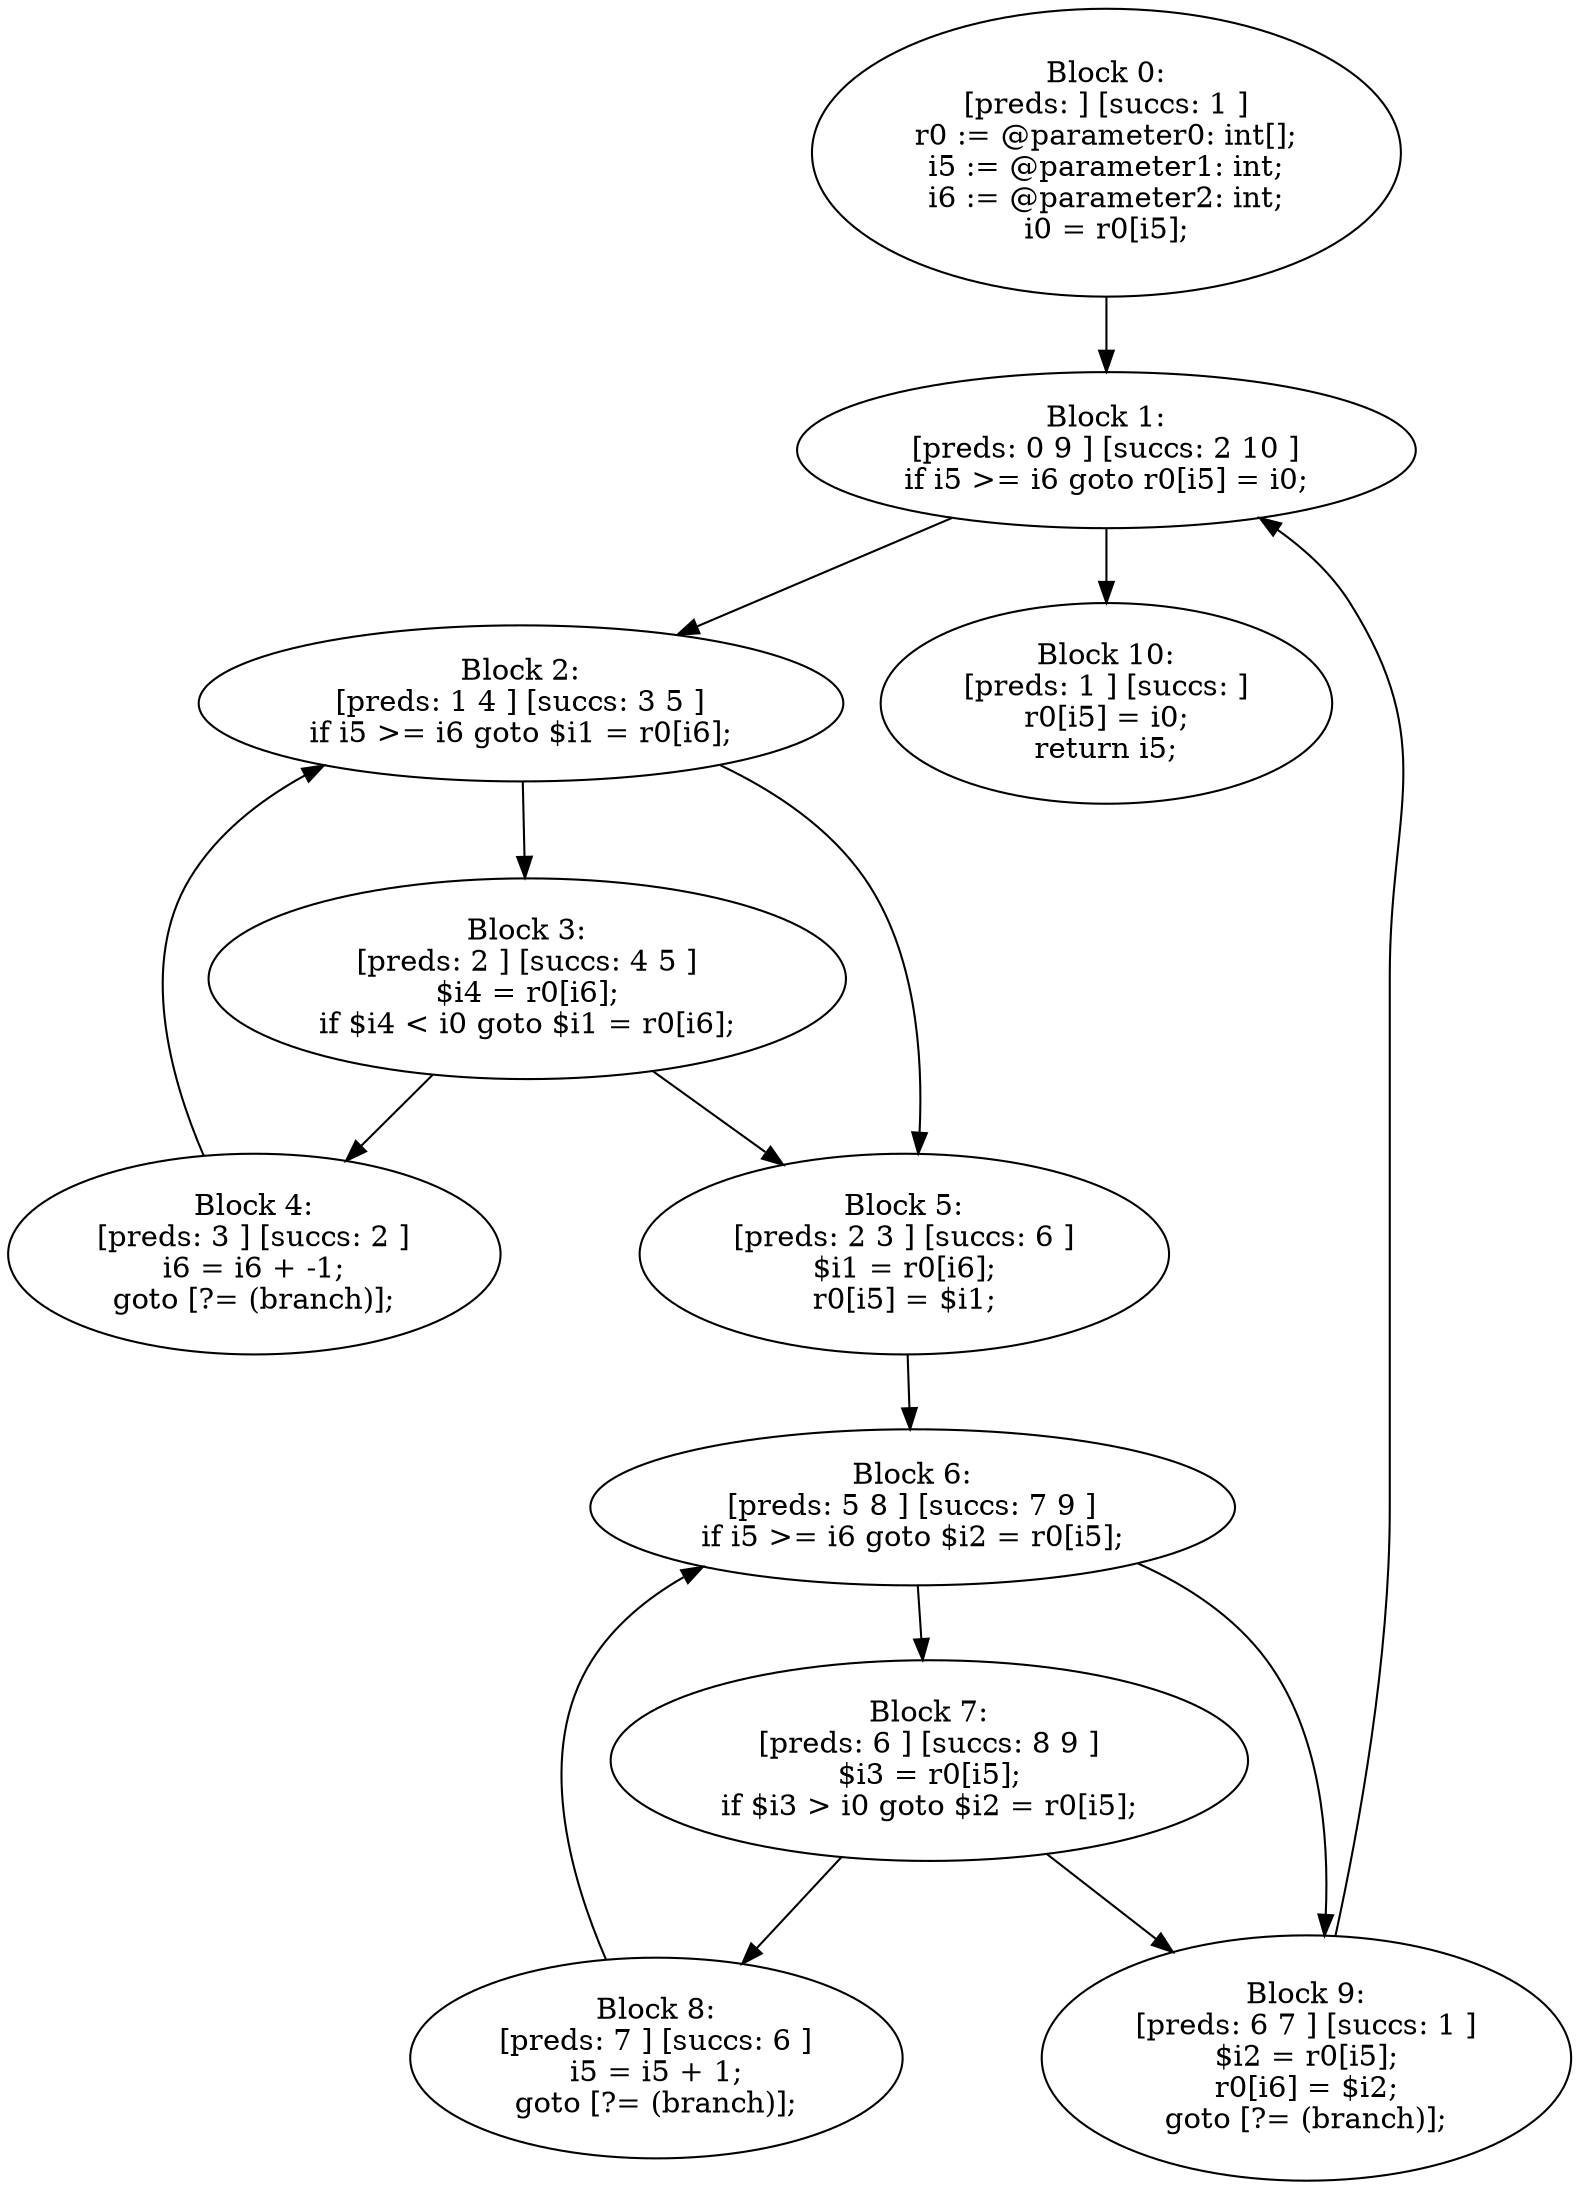 digraph "unitGraph" {
    "Block 0:
[preds: ] [succs: 1 ]
r0 := @parameter0: int[];
i5 := @parameter1: int;
i6 := @parameter2: int;
i0 = r0[i5];
"
    "Block 1:
[preds: 0 9 ] [succs: 2 10 ]
if i5 >= i6 goto r0[i5] = i0;
"
    "Block 2:
[preds: 1 4 ] [succs: 3 5 ]
if i5 >= i6 goto $i1 = r0[i6];
"
    "Block 3:
[preds: 2 ] [succs: 4 5 ]
$i4 = r0[i6];
if $i4 < i0 goto $i1 = r0[i6];
"
    "Block 4:
[preds: 3 ] [succs: 2 ]
i6 = i6 + -1;
goto [?= (branch)];
"
    "Block 5:
[preds: 2 3 ] [succs: 6 ]
$i1 = r0[i6];
r0[i5] = $i1;
"
    "Block 6:
[preds: 5 8 ] [succs: 7 9 ]
if i5 >= i6 goto $i2 = r0[i5];
"
    "Block 7:
[preds: 6 ] [succs: 8 9 ]
$i3 = r0[i5];
if $i3 > i0 goto $i2 = r0[i5];
"
    "Block 8:
[preds: 7 ] [succs: 6 ]
i5 = i5 + 1;
goto [?= (branch)];
"
    "Block 9:
[preds: 6 7 ] [succs: 1 ]
$i2 = r0[i5];
r0[i6] = $i2;
goto [?= (branch)];
"
    "Block 10:
[preds: 1 ] [succs: ]
r0[i5] = i0;
return i5;
"
    "Block 0:
[preds: ] [succs: 1 ]
r0 := @parameter0: int[];
i5 := @parameter1: int;
i6 := @parameter2: int;
i0 = r0[i5];
"->"Block 1:
[preds: 0 9 ] [succs: 2 10 ]
if i5 >= i6 goto r0[i5] = i0;
";
    "Block 1:
[preds: 0 9 ] [succs: 2 10 ]
if i5 >= i6 goto r0[i5] = i0;
"->"Block 2:
[preds: 1 4 ] [succs: 3 5 ]
if i5 >= i6 goto $i1 = r0[i6];
";
    "Block 1:
[preds: 0 9 ] [succs: 2 10 ]
if i5 >= i6 goto r0[i5] = i0;
"->"Block 10:
[preds: 1 ] [succs: ]
r0[i5] = i0;
return i5;
";
    "Block 2:
[preds: 1 4 ] [succs: 3 5 ]
if i5 >= i6 goto $i1 = r0[i6];
"->"Block 3:
[preds: 2 ] [succs: 4 5 ]
$i4 = r0[i6];
if $i4 < i0 goto $i1 = r0[i6];
";
    "Block 2:
[preds: 1 4 ] [succs: 3 5 ]
if i5 >= i6 goto $i1 = r0[i6];
"->"Block 5:
[preds: 2 3 ] [succs: 6 ]
$i1 = r0[i6];
r0[i5] = $i1;
";
    "Block 3:
[preds: 2 ] [succs: 4 5 ]
$i4 = r0[i6];
if $i4 < i0 goto $i1 = r0[i6];
"->"Block 4:
[preds: 3 ] [succs: 2 ]
i6 = i6 + -1;
goto [?= (branch)];
";
    "Block 3:
[preds: 2 ] [succs: 4 5 ]
$i4 = r0[i6];
if $i4 < i0 goto $i1 = r0[i6];
"->"Block 5:
[preds: 2 3 ] [succs: 6 ]
$i1 = r0[i6];
r0[i5] = $i1;
";
    "Block 4:
[preds: 3 ] [succs: 2 ]
i6 = i6 + -1;
goto [?= (branch)];
"->"Block 2:
[preds: 1 4 ] [succs: 3 5 ]
if i5 >= i6 goto $i1 = r0[i6];
";
    "Block 5:
[preds: 2 3 ] [succs: 6 ]
$i1 = r0[i6];
r0[i5] = $i1;
"->"Block 6:
[preds: 5 8 ] [succs: 7 9 ]
if i5 >= i6 goto $i2 = r0[i5];
";
    "Block 6:
[preds: 5 8 ] [succs: 7 9 ]
if i5 >= i6 goto $i2 = r0[i5];
"->"Block 7:
[preds: 6 ] [succs: 8 9 ]
$i3 = r0[i5];
if $i3 > i0 goto $i2 = r0[i5];
";
    "Block 6:
[preds: 5 8 ] [succs: 7 9 ]
if i5 >= i6 goto $i2 = r0[i5];
"->"Block 9:
[preds: 6 7 ] [succs: 1 ]
$i2 = r0[i5];
r0[i6] = $i2;
goto [?= (branch)];
";
    "Block 7:
[preds: 6 ] [succs: 8 9 ]
$i3 = r0[i5];
if $i3 > i0 goto $i2 = r0[i5];
"->"Block 8:
[preds: 7 ] [succs: 6 ]
i5 = i5 + 1;
goto [?= (branch)];
";
    "Block 7:
[preds: 6 ] [succs: 8 9 ]
$i3 = r0[i5];
if $i3 > i0 goto $i2 = r0[i5];
"->"Block 9:
[preds: 6 7 ] [succs: 1 ]
$i2 = r0[i5];
r0[i6] = $i2;
goto [?= (branch)];
";
    "Block 8:
[preds: 7 ] [succs: 6 ]
i5 = i5 + 1;
goto [?= (branch)];
"->"Block 6:
[preds: 5 8 ] [succs: 7 9 ]
if i5 >= i6 goto $i2 = r0[i5];
";
    "Block 9:
[preds: 6 7 ] [succs: 1 ]
$i2 = r0[i5];
r0[i6] = $i2;
goto [?= (branch)];
"->"Block 1:
[preds: 0 9 ] [succs: 2 10 ]
if i5 >= i6 goto r0[i5] = i0;
";
}
